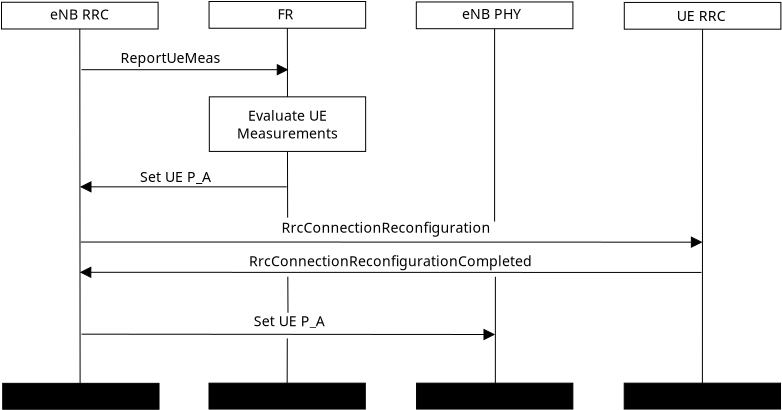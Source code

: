 <?xml version="1.0" encoding="UTF-8"?>
<dia:diagram xmlns:dia="http://www.lysator.liu.se/~alla/dia/">
  <dia:layer name="Background" visible="true" active="true">
    <dia:object type="Standard - Box" version="0" id="O0">
      <dia:attribute name="obj_pos">
        <dia:point val="40.77,2.579"/>
      </dia:attribute>
      <dia:attribute name="obj_bb">
        <dia:rectangle val="40.745,2.554;48.624,3.94"/>
      </dia:attribute>
      <dia:attribute name="elem_corner">
        <dia:point val="40.77,2.579"/>
      </dia:attribute>
      <dia:attribute name="elem_width">
        <dia:real val="7.83"/>
      </dia:attribute>
      <dia:attribute name="elem_height">
        <dia:real val="1.337"/>
      </dia:attribute>
      <dia:attribute name="border_width">
        <dia:real val="0.05"/>
      </dia:attribute>
      <dia:attribute name="show_background">
        <dia:boolean val="true"/>
      </dia:attribute>
    </dia:object>
    <dia:object type="Standard - Text" version="1" id="O1">
      <dia:attribute name="obj_pos">
        <dia:point val="43.395,3.502"/>
      </dia:attribute>
      <dia:attribute name="obj_bb">
        <dia:rectangle val="43.395,2.847;46.018,3.67"/>
      </dia:attribute>
      <dia:attribute name="text">
        <dia:composite type="text">
          <dia:attribute name="string">
            <dia:string>#UE RRC#</dia:string>
          </dia:attribute>
          <dia:attribute name="font">
            <dia:font family="sans" style="0" name="Helvetica"/>
          </dia:attribute>
          <dia:attribute name="height">
            <dia:real val="0.88"/>
          </dia:attribute>
          <dia:attribute name="pos">
            <dia:point val="43.395,3.502"/>
          </dia:attribute>
          <dia:attribute name="color">
            <dia:color val="#000000"/>
          </dia:attribute>
          <dia:attribute name="alignment">
            <dia:enum val="0"/>
          </dia:attribute>
        </dia:composite>
      </dia:attribute>
      <dia:attribute name="valign">
        <dia:enum val="3"/>
      </dia:attribute>
    </dia:object>
    <dia:object type="Standard - Box" version="0" id="O2">
      <dia:attribute name="obj_pos">
        <dia:point val="30.371,2.555"/>
      </dia:attribute>
      <dia:attribute name="obj_bb">
        <dia:rectangle val="30.346,2.53;38.226,3.916"/>
      </dia:attribute>
      <dia:attribute name="elem_corner">
        <dia:point val="30.371,2.555"/>
      </dia:attribute>
      <dia:attribute name="elem_width">
        <dia:real val="7.83"/>
      </dia:attribute>
      <dia:attribute name="elem_height">
        <dia:real val="1.337"/>
      </dia:attribute>
      <dia:attribute name="border_width">
        <dia:real val="0.05"/>
      </dia:attribute>
      <dia:attribute name="show_background">
        <dia:boolean val="true"/>
      </dia:attribute>
    </dia:object>
    <dia:object type="Standard - Text" version="1" id="O3">
      <dia:attribute name="obj_pos">
        <dia:point val="32.652,3.401"/>
      </dia:attribute>
      <dia:attribute name="obj_bb">
        <dia:rectangle val="32.652,2.746;35.705,3.569"/>
      </dia:attribute>
      <dia:attribute name="text">
        <dia:composite type="text">
          <dia:attribute name="string">
            <dia:string>#eNB PHY#</dia:string>
          </dia:attribute>
          <dia:attribute name="font">
            <dia:font family="sans" style="0" name="Helvetica"/>
          </dia:attribute>
          <dia:attribute name="height">
            <dia:real val="0.88"/>
          </dia:attribute>
          <dia:attribute name="pos">
            <dia:point val="32.652,3.401"/>
          </dia:attribute>
          <dia:attribute name="color">
            <dia:color val="#000000"/>
          </dia:attribute>
          <dia:attribute name="alignment">
            <dia:enum val="0"/>
          </dia:attribute>
        </dia:composite>
      </dia:attribute>
      <dia:attribute name="valign">
        <dia:enum val="3"/>
      </dia:attribute>
    </dia:object>
    <dia:object type="Standard - Box" version="0" id="O4">
      <dia:attribute name="obj_pos">
        <dia:point val="20.009,2.532"/>
      </dia:attribute>
      <dia:attribute name="obj_bb">
        <dia:rectangle val="19.984,2.507;27.864,3.894"/>
      </dia:attribute>
      <dia:attribute name="elem_corner">
        <dia:point val="20.009,2.532"/>
      </dia:attribute>
      <dia:attribute name="elem_width">
        <dia:real val="7.83"/>
      </dia:attribute>
      <dia:attribute name="elem_height">
        <dia:real val="1.337"/>
      </dia:attribute>
      <dia:attribute name="border_width">
        <dia:real val="0.05"/>
      </dia:attribute>
      <dia:attribute name="show_background">
        <dia:boolean val="true"/>
      </dia:attribute>
    </dia:object>
    <dia:object type="Standard - Text" version="1" id="O5">
      <dia:attribute name="obj_pos">
        <dia:point val="23.432,3.419"/>
      </dia:attribute>
      <dia:attribute name="obj_bb">
        <dia:rectangle val="23.432,2.764;24.327,3.587"/>
      </dia:attribute>
      <dia:attribute name="text">
        <dia:composite type="text">
          <dia:attribute name="string">
            <dia:string>#FR#</dia:string>
          </dia:attribute>
          <dia:attribute name="font">
            <dia:font family="sans" style="0" name="Helvetica"/>
          </dia:attribute>
          <dia:attribute name="height">
            <dia:real val="0.88"/>
          </dia:attribute>
          <dia:attribute name="pos">
            <dia:point val="23.432,3.419"/>
          </dia:attribute>
          <dia:attribute name="color">
            <dia:color val="#000000"/>
          </dia:attribute>
          <dia:attribute name="alignment">
            <dia:enum val="0"/>
          </dia:attribute>
        </dia:composite>
      </dia:attribute>
      <dia:attribute name="valign">
        <dia:enum val="3"/>
      </dia:attribute>
    </dia:object>
    <dia:object type="Standard - Box" version="0" id="O6">
      <dia:attribute name="obj_pos">
        <dia:point val="9.631,2.569"/>
      </dia:attribute>
      <dia:attribute name="obj_bb">
        <dia:rectangle val="9.606,2.544;17.486,3.93"/>
      </dia:attribute>
      <dia:attribute name="elem_corner">
        <dia:point val="9.631,2.569"/>
      </dia:attribute>
      <dia:attribute name="elem_width">
        <dia:real val="7.83"/>
      </dia:attribute>
      <dia:attribute name="elem_height">
        <dia:real val="1.337"/>
      </dia:attribute>
      <dia:attribute name="border_width">
        <dia:real val="0.05"/>
      </dia:attribute>
      <dia:attribute name="show_background">
        <dia:boolean val="true"/>
      </dia:attribute>
    </dia:object>
    <dia:object type="Standard - Text" version="1" id="O7">
      <dia:attribute name="obj_pos">
        <dia:point val="12.057,3.437"/>
      </dia:attribute>
      <dia:attribute name="obj_bb">
        <dia:rectangle val="12.057,2.782;15.162,3.605"/>
      </dia:attribute>
      <dia:attribute name="text">
        <dia:composite type="text">
          <dia:attribute name="string">
            <dia:string>#eNB RRC#</dia:string>
          </dia:attribute>
          <dia:attribute name="font">
            <dia:font family="sans" style="0" name="Helvetica"/>
          </dia:attribute>
          <dia:attribute name="height">
            <dia:real val="0.88"/>
          </dia:attribute>
          <dia:attribute name="pos">
            <dia:point val="12.057,3.437"/>
          </dia:attribute>
          <dia:attribute name="color">
            <dia:color val="#000000"/>
          </dia:attribute>
          <dia:attribute name="alignment">
            <dia:enum val="0"/>
          </dia:attribute>
        </dia:composite>
      </dia:attribute>
      <dia:attribute name="valign">
        <dia:enum val="3"/>
      </dia:attribute>
    </dia:object>
    <dia:object type="Standard - Text" version="1" id="O8">
      <dia:attribute name="obj_pos">
        <dia:point val="15.582,5.611"/>
      </dia:attribute>
      <dia:attribute name="obj_bb">
        <dia:rectangle val="15.582,4.956;20.702,5.779"/>
      </dia:attribute>
      <dia:attribute name="text">
        <dia:composite type="text">
          <dia:attribute name="string">
            <dia:string>#ReportUeMeas#</dia:string>
          </dia:attribute>
          <dia:attribute name="font">
            <dia:font family="sans" style="0" name="Helvetica"/>
          </dia:attribute>
          <dia:attribute name="height">
            <dia:real val="0.88"/>
          </dia:attribute>
          <dia:attribute name="pos">
            <dia:point val="15.582,5.611"/>
          </dia:attribute>
          <dia:attribute name="color">
            <dia:color val="#000000"/>
          </dia:attribute>
          <dia:attribute name="alignment">
            <dia:enum val="0"/>
          </dia:attribute>
        </dia:composite>
      </dia:attribute>
      <dia:attribute name="valign">
        <dia:enum val="3"/>
      </dia:attribute>
    </dia:object>
    <dia:object type="Standard - Text" version="1" id="O9">
      <dia:attribute name="obj_pos">
        <dia:point val="16.553,11.554"/>
      </dia:attribute>
      <dia:attribute name="obj_bb">
        <dia:rectangle val="16.553,10.899;20.378,11.722"/>
      </dia:attribute>
      <dia:attribute name="text">
        <dia:composite type="text">
          <dia:attribute name="string">
            <dia:string>#Set UE P_A#</dia:string>
          </dia:attribute>
          <dia:attribute name="font">
            <dia:font family="sans" style="0" name="Helvetica"/>
          </dia:attribute>
          <dia:attribute name="height">
            <dia:real val="0.88"/>
          </dia:attribute>
          <dia:attribute name="pos">
            <dia:point val="16.553,11.554"/>
          </dia:attribute>
          <dia:attribute name="color">
            <dia:color val="#000000"/>
          </dia:attribute>
          <dia:attribute name="alignment">
            <dia:enum val="0"/>
          </dia:attribute>
        </dia:composite>
      </dia:attribute>
      <dia:attribute name="valign">
        <dia:enum val="3"/>
      </dia:attribute>
    </dia:object>
    <dia:object type="Standard - Box" version="0" id="O10">
      <dia:attribute name="obj_pos">
        <dia:point val="20.022,7.299"/>
      </dia:attribute>
      <dia:attribute name="obj_bb">
        <dia:rectangle val="19.997,7.274;27.863,10.053"/>
      </dia:attribute>
      <dia:attribute name="elem_corner">
        <dia:point val="20.022,7.299"/>
      </dia:attribute>
      <dia:attribute name="elem_width">
        <dia:real val="7.816"/>
      </dia:attribute>
      <dia:attribute name="elem_height">
        <dia:real val="2.729"/>
      </dia:attribute>
      <dia:attribute name="border_width">
        <dia:real val="0.05"/>
      </dia:attribute>
      <dia:attribute name="show_background">
        <dia:boolean val="true"/>
      </dia:attribute>
    </dia:object>
    <dia:object type="Standard - Text" version="1" id="O11">
      <dia:attribute name="obj_pos">
        <dia:point val="23.93,8.664"/>
      </dia:attribute>
      <dia:attribute name="obj_bb">
        <dia:rectangle val="21.331,7.812;26.529,9.515"/>
      </dia:attribute>
      <dia:attribute name="text">
        <dia:composite type="text">
          <dia:attribute name="string">
            <dia:string>#Evaluate UE
Measurements#</dia:string>
          </dia:attribute>
          <dia:attribute name="font">
            <dia:font family="sans" style="0" name="Helvetica"/>
          </dia:attribute>
          <dia:attribute name="height">
            <dia:real val="0.88"/>
          </dia:attribute>
          <dia:attribute name="pos">
            <dia:point val="23.93,8.467"/>
          </dia:attribute>
          <dia:attribute name="color">
            <dia:color val="#000000"/>
          </dia:attribute>
          <dia:attribute name="alignment">
            <dia:enum val="1"/>
          </dia:attribute>
        </dia:composite>
      </dia:attribute>
      <dia:attribute name="valign">
        <dia:enum val="2"/>
      </dia:attribute>
      <dia:connections>
        <dia:connection handle="0" to="O10" connection="8"/>
      </dia:connections>
    </dia:object>
    <dia:object type="Standard - Text" version="1" id="O12">
      <dia:attribute name="obj_pos">
        <dia:point val="23.629,14.098"/>
      </dia:attribute>
      <dia:attribute name="obj_bb">
        <dia:rectangle val="23.629,13.443;34.314,14.265"/>
      </dia:attribute>
      <dia:attribute name="text">
        <dia:composite type="text">
          <dia:attribute name="string">
            <dia:string>#RrcConnectionReconfiguration#</dia:string>
          </dia:attribute>
          <dia:attribute name="font">
            <dia:font family="sans" style="0" name="Helvetica"/>
          </dia:attribute>
          <dia:attribute name="height">
            <dia:real val="0.88"/>
          </dia:attribute>
          <dia:attribute name="pos">
            <dia:point val="23.629,14.098"/>
          </dia:attribute>
          <dia:attribute name="color">
            <dia:color val="#000000"/>
          </dia:attribute>
          <dia:attribute name="alignment">
            <dia:enum val="0"/>
          </dia:attribute>
        </dia:composite>
      </dia:attribute>
      <dia:attribute name="valign">
        <dia:enum val="3"/>
      </dia:attribute>
    </dia:object>
    <dia:object type="Standard - Text" version="1" id="O13">
      <dia:attribute name="obj_pos">
        <dia:point val="22.242,18.769"/>
      </dia:attribute>
      <dia:attribute name="obj_bb">
        <dia:rectangle val="22.242,18.114;26.067,18.936"/>
      </dia:attribute>
      <dia:attribute name="text">
        <dia:composite type="text">
          <dia:attribute name="string">
            <dia:string>#Set UE P_A#</dia:string>
          </dia:attribute>
          <dia:attribute name="font">
            <dia:font family="sans" style="0" name="Helvetica"/>
          </dia:attribute>
          <dia:attribute name="height">
            <dia:real val="0.88"/>
          </dia:attribute>
          <dia:attribute name="pos">
            <dia:point val="22.242,18.769"/>
          </dia:attribute>
          <dia:attribute name="color">
            <dia:color val="#000000"/>
          </dia:attribute>
          <dia:attribute name="alignment">
            <dia:enum val="0"/>
          </dia:attribute>
        </dia:composite>
      </dia:attribute>
      <dia:attribute name="valign">
        <dia:enum val="3"/>
      </dia:attribute>
    </dia:object>
    <dia:object type="Standard - Text" version="1" id="O14">
      <dia:attribute name="obj_pos">
        <dia:point val="22.011,15.763"/>
      </dia:attribute>
      <dia:attribute name="obj_bb">
        <dia:rectangle val="22.011,15.108;36.533,15.93"/>
      </dia:attribute>
      <dia:attribute name="text">
        <dia:composite type="text">
          <dia:attribute name="string">
            <dia:string>#RrcConnectionReconfigurationCompleted#</dia:string>
          </dia:attribute>
          <dia:attribute name="font">
            <dia:font family="sans" style="0" name="Helvetica"/>
          </dia:attribute>
          <dia:attribute name="height">
            <dia:real val="0.88"/>
          </dia:attribute>
          <dia:attribute name="pos">
            <dia:point val="22.011,15.763"/>
          </dia:attribute>
          <dia:attribute name="color">
            <dia:color val="#000000"/>
          </dia:attribute>
          <dia:attribute name="alignment">
            <dia:enum val="0"/>
          </dia:attribute>
        </dia:composite>
      </dia:attribute>
      <dia:attribute name="valign">
        <dia:enum val="3"/>
      </dia:attribute>
    </dia:object>
    <dia:object type="Standard - Box" version="0" id="O15">
      <dia:attribute name="obj_pos">
        <dia:point val="9.691,21.624"/>
      </dia:attribute>
      <dia:attribute name="obj_bb">
        <dia:rectangle val="9.666,21.599;17.532,22.944"/>
      </dia:attribute>
      <dia:attribute name="elem_corner">
        <dia:point val="9.691,21.624"/>
      </dia:attribute>
      <dia:attribute name="elem_width">
        <dia:real val="7.816"/>
      </dia:attribute>
      <dia:attribute name="elem_height">
        <dia:real val="1.295"/>
      </dia:attribute>
      <dia:attribute name="border_width">
        <dia:real val="0.05"/>
      </dia:attribute>
      <dia:attribute name="inner_color">
        <dia:color val="#000000"/>
      </dia:attribute>
      <dia:attribute name="show_background">
        <dia:boolean val="true"/>
      </dia:attribute>
    </dia:object>
    <dia:object type="Standard - Box" version="0" id="O16">
      <dia:attribute name="obj_pos">
        <dia:point val="20.006,21.615"/>
      </dia:attribute>
      <dia:attribute name="obj_bb">
        <dia:rectangle val="19.981,21.59;27.848,22.935"/>
      </dia:attribute>
      <dia:attribute name="elem_corner">
        <dia:point val="20.006,21.615"/>
      </dia:attribute>
      <dia:attribute name="elem_width">
        <dia:real val="7.816"/>
      </dia:attribute>
      <dia:attribute name="elem_height">
        <dia:real val="1.295"/>
      </dia:attribute>
      <dia:attribute name="border_width">
        <dia:real val="0.05"/>
      </dia:attribute>
      <dia:attribute name="inner_color">
        <dia:color val="#000000"/>
      </dia:attribute>
      <dia:attribute name="show_background">
        <dia:boolean val="true"/>
      </dia:attribute>
    </dia:object>
    <dia:object type="Standard - Box" version="0" id="O17">
      <dia:attribute name="obj_pos">
        <dia:point val="30.383,21.615"/>
      </dia:attribute>
      <dia:attribute name="obj_bb">
        <dia:rectangle val="30.358,21.59;38.224,22.935"/>
      </dia:attribute>
      <dia:attribute name="elem_corner">
        <dia:point val="30.383,21.615"/>
      </dia:attribute>
      <dia:attribute name="elem_width">
        <dia:real val="7.816"/>
      </dia:attribute>
      <dia:attribute name="elem_height">
        <dia:real val="1.295"/>
      </dia:attribute>
      <dia:attribute name="border_width">
        <dia:real val="0.05"/>
      </dia:attribute>
      <dia:attribute name="inner_color">
        <dia:color val="#000000"/>
      </dia:attribute>
      <dia:attribute name="show_background">
        <dia:boolean val="true"/>
      </dia:attribute>
    </dia:object>
    <dia:object type="Standard - Box" version="0" id="O18">
      <dia:attribute name="obj_pos">
        <dia:point val="40.766,21.615"/>
      </dia:attribute>
      <dia:attribute name="obj_bb">
        <dia:rectangle val="40.741,21.59;48.607,22.935"/>
      </dia:attribute>
      <dia:attribute name="elem_corner">
        <dia:point val="40.766,21.615"/>
      </dia:attribute>
      <dia:attribute name="elem_width">
        <dia:real val="7.816"/>
      </dia:attribute>
      <dia:attribute name="elem_height">
        <dia:real val="1.295"/>
      </dia:attribute>
      <dia:attribute name="border_width">
        <dia:real val="0.05"/>
      </dia:attribute>
      <dia:attribute name="inner_color">
        <dia:color val="#000000"/>
      </dia:attribute>
      <dia:attribute name="show_background">
        <dia:boolean val="true"/>
      </dia:attribute>
    </dia:object>
    <dia:object type="Standard - Line" version="0" id="O19">
      <dia:attribute name="obj_pos">
        <dia:point val="13.546,3.905"/>
      </dia:attribute>
      <dia:attribute name="obj_bb">
        <dia:rectangle val="13.521,3.88;13.586,21.766"/>
      </dia:attribute>
      <dia:attribute name="conn_endpoints">
        <dia:point val="13.546,3.905"/>
        <dia:point val="13.561,21.741"/>
      </dia:attribute>
      <dia:attribute name="numcp">
        <dia:int val="1"/>
      </dia:attribute>
      <dia:attribute name="line_width">
        <dia:real val="0.05"/>
      </dia:attribute>
      <dia:connections>
        <dia:connection handle="0" to="O6" connection="6"/>
      </dia:connections>
    </dia:object>
    <dia:object type="Standard - Line" version="0" id="O20">
      <dia:attribute name="obj_pos">
        <dia:point val="44.684,3.915"/>
      </dia:attribute>
      <dia:attribute name="obj_bb">
        <dia:rectangle val="44.651,3.89;44.709,21.924"/>
      </dia:attribute>
      <dia:attribute name="conn_endpoints">
        <dia:point val="44.684,3.915"/>
        <dia:point val="44.676,21.899"/>
      </dia:attribute>
      <dia:attribute name="numcp">
        <dia:int val="1"/>
      </dia:attribute>
      <dia:attribute name="line_width">
        <dia:real val="0.05"/>
      </dia:attribute>
      <dia:connections>
        <dia:connection handle="0" to="O0" connection="6"/>
      </dia:connections>
    </dia:object>
    <dia:object type="Standard - Line" version="0" id="O21">
      <dia:attribute name="obj_pos">
        <dia:point val="23.924,3.869"/>
      </dia:attribute>
      <dia:attribute name="obj_bb">
        <dia:rectangle val="23.899,3.844;23.955,7.324"/>
      </dia:attribute>
      <dia:attribute name="conn_endpoints">
        <dia:point val="23.924,3.869"/>
        <dia:point val="23.93,7.299"/>
      </dia:attribute>
      <dia:attribute name="numcp">
        <dia:int val="1"/>
      </dia:attribute>
      <dia:attribute name="line_width">
        <dia:real val="0.05"/>
      </dia:attribute>
      <dia:connections>
        <dia:connection handle="0" to="O4" connection="6"/>
        <dia:connection handle="1" to="O10" connection="1"/>
      </dia:connections>
    </dia:object>
    <dia:object type="Standard - Line" version="0" id="O22">
      <dia:attribute name="obj_pos">
        <dia:point val="23.93,10.028"/>
      </dia:attribute>
      <dia:attribute name="obj_bb">
        <dia:rectangle val="23.905,10.003;23.963,13.366"/>
      </dia:attribute>
      <dia:attribute name="conn_endpoints">
        <dia:point val="23.93,10.028"/>
        <dia:point val="23.938,13.341"/>
      </dia:attribute>
      <dia:attribute name="numcp">
        <dia:int val="1"/>
      </dia:attribute>
      <dia:attribute name="line_width">
        <dia:real val="0.05"/>
      </dia:attribute>
      <dia:connections>
        <dia:connection handle="0" to="O10" connection="6"/>
      </dia:connections>
    </dia:object>
    <dia:object type="Standard - Line" version="0" id="O23">
      <dia:attribute name="obj_pos">
        <dia:point val="23.947,16.292"/>
      </dia:attribute>
      <dia:attribute name="obj_bb">
        <dia:rectangle val="23.921,16.267;23.98,18.118"/>
      </dia:attribute>
      <dia:attribute name="conn_endpoints">
        <dia:point val="23.947,16.292"/>
        <dia:point val="23.955,18.093"/>
      </dia:attribute>
      <dia:attribute name="numcp">
        <dia:int val="1"/>
      </dia:attribute>
      <dia:attribute name="line_width">
        <dia:real val="0.05"/>
      </dia:attribute>
    </dia:object>
    <dia:object type="Standard - Line" version="0" id="O24">
      <dia:attribute name="obj_pos">
        <dia:point val="23.914,21.615"/>
      </dia:attribute>
      <dia:attribute name="obj_bb">
        <dia:rectangle val="23.889,19.352;23.945,21.64"/>
      </dia:attribute>
      <dia:attribute name="conn_endpoints">
        <dia:point val="23.914,21.615"/>
        <dia:point val="23.92,19.377"/>
      </dia:attribute>
      <dia:attribute name="numcp">
        <dia:int val="1"/>
      </dia:attribute>
      <dia:attribute name="line_width">
        <dia:real val="0.05"/>
      </dia:attribute>
      <dia:connections>
        <dia:connection handle="0" to="O16" connection="1"/>
      </dia:connections>
    </dia:object>
    <dia:object type="Standard - Line" version="0" id="O25">
      <dia:attribute name="obj_pos">
        <dia:point val="34.286,3.891"/>
      </dia:attribute>
      <dia:attribute name="obj_bb">
        <dia:rectangle val="34.261,3.866;34.311,13.56"/>
      </dia:attribute>
      <dia:attribute name="conn_endpoints">
        <dia:point val="34.286,3.891"/>
        <dia:point val="34.286,13.536"/>
      </dia:attribute>
      <dia:attribute name="numcp">
        <dia:int val="1"/>
      </dia:attribute>
      <dia:attribute name="line_width">
        <dia:real val="0.05"/>
      </dia:attribute>
      <dia:connections>
        <dia:connection handle="0" to="O2" connection="6"/>
      </dia:connections>
    </dia:object>
    <dia:object type="Standard - Line" version="0" id="O26">
      <dia:attribute name="obj_pos">
        <dia:point val="34.324,21.64"/>
      </dia:attribute>
      <dia:attribute name="obj_bb">
        <dia:rectangle val="34.298,16.269;34.35,21.665"/>
      </dia:attribute>
      <dia:attribute name="conn_endpoints">
        <dia:point val="34.324,21.64"/>
        <dia:point val="34.325,16.294"/>
      </dia:attribute>
      <dia:attribute name="numcp">
        <dia:int val="1"/>
      </dia:attribute>
      <dia:attribute name="line_width">
        <dia:real val="0.05"/>
      </dia:attribute>
    </dia:object>
    <dia:object type="Standard - Line" version="0" id="O27">
      <dia:attribute name="obj_pos">
        <dia:point val="13.628,5.942"/>
      </dia:attribute>
      <dia:attribute name="obj_bb">
        <dia:rectangle val="13.603,5.651;24.0,6.232"/>
      </dia:attribute>
      <dia:attribute name="conn_endpoints">
        <dia:point val="13.628,5.942"/>
        <dia:point val="23.944,5.942"/>
      </dia:attribute>
      <dia:attribute name="numcp">
        <dia:int val="1"/>
      </dia:attribute>
      <dia:attribute name="line_width">
        <dia:real val="0.05"/>
      </dia:attribute>
      <dia:attribute name="end_arrow">
        <dia:enum val="3"/>
      </dia:attribute>
      <dia:attribute name="end_arrow_length">
        <dia:real val="0.5"/>
      </dia:attribute>
      <dia:attribute name="end_arrow_width">
        <dia:real val="0.5"/>
      </dia:attribute>
    </dia:object>
    <dia:object type="Standard - Line" version="0" id="O28">
      <dia:attribute name="obj_pos">
        <dia:point val="13.581,11.799"/>
      </dia:attribute>
      <dia:attribute name="obj_bb">
        <dia:rectangle val="13.55,11.508;23.922,12.089"/>
      </dia:attribute>
      <dia:attribute name="conn_endpoints">
        <dia:point val="13.581,11.799"/>
        <dia:point val="23.897,11.799"/>
      </dia:attribute>
      <dia:attribute name="numcp">
        <dia:int val="1"/>
      </dia:attribute>
      <dia:attribute name="line_width">
        <dia:real val="0.05"/>
      </dia:attribute>
      <dia:attribute name="start_arrow">
        <dia:enum val="3"/>
      </dia:attribute>
      <dia:attribute name="start_arrow_length">
        <dia:real val="0.5"/>
      </dia:attribute>
      <dia:attribute name="start_arrow_width">
        <dia:real val="0.5"/>
      </dia:attribute>
    </dia:object>
    <dia:object type="Standard - Line" version="0" id="O29">
      <dia:attribute name="obj_pos">
        <dia:point val="13.572,16.072"/>
      </dia:attribute>
      <dia:attribute name="obj_bb">
        <dia:rectangle val="13.541,15.782;44.652,16.363"/>
      </dia:attribute>
      <dia:attribute name="conn_endpoints">
        <dia:point val="13.572,16.072"/>
        <dia:point val="44.627,16.079"/>
      </dia:attribute>
      <dia:attribute name="numcp">
        <dia:int val="1"/>
      </dia:attribute>
      <dia:attribute name="line_width">
        <dia:real val="0.05"/>
      </dia:attribute>
      <dia:attribute name="start_arrow">
        <dia:enum val="3"/>
      </dia:attribute>
      <dia:attribute name="start_arrow_length">
        <dia:real val="0.5"/>
      </dia:attribute>
      <dia:attribute name="start_arrow_width">
        <dia:real val="0.5"/>
      </dia:attribute>
    </dia:object>
    <dia:object type="Standard - Line" version="0" id="O30">
      <dia:attribute name="obj_pos">
        <dia:point val="13.594,14.557"/>
      </dia:attribute>
      <dia:attribute name="obj_bb">
        <dia:rectangle val="13.569,14.274;44.705,14.855"/>
      </dia:attribute>
      <dia:attribute name="conn_endpoints">
        <dia:point val="13.594,14.557"/>
        <dia:point val="44.649,14.565"/>
      </dia:attribute>
      <dia:attribute name="numcp">
        <dia:int val="1"/>
      </dia:attribute>
      <dia:attribute name="line_width">
        <dia:real val="0.05"/>
      </dia:attribute>
      <dia:attribute name="end_arrow">
        <dia:enum val="3"/>
      </dia:attribute>
      <dia:attribute name="end_arrow_length">
        <dia:real val="0.5"/>
      </dia:attribute>
      <dia:attribute name="end_arrow_width">
        <dia:real val="0.5"/>
      </dia:attribute>
    </dia:object>
    <dia:object type="Standard - Line" version="0" id="O31">
      <dia:attribute name="obj_pos">
        <dia:point val="13.632,19.165"/>
      </dia:attribute>
      <dia:attribute name="obj_bb">
        <dia:rectangle val="13.607,18.891;34.336,19.472"/>
      </dia:attribute>
      <dia:attribute name="conn_endpoints">
        <dia:point val="13.632,19.165"/>
        <dia:point val="34.28,19.182"/>
      </dia:attribute>
      <dia:attribute name="numcp">
        <dia:int val="1"/>
      </dia:attribute>
      <dia:attribute name="line_width">
        <dia:real val="0.05"/>
      </dia:attribute>
      <dia:attribute name="end_arrow">
        <dia:enum val="3"/>
      </dia:attribute>
      <dia:attribute name="end_arrow_length">
        <dia:real val="0.5"/>
      </dia:attribute>
      <dia:attribute name="end_arrow_width">
        <dia:real val="0.5"/>
      </dia:attribute>
    </dia:object>
  </dia:layer>
</dia:diagram>
